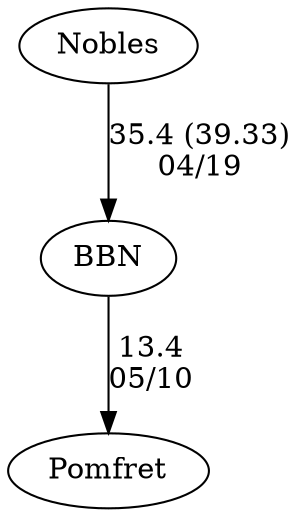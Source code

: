 digraph boys6foursBBN {Nobles [URL="boys6foursNobles.html"];Pomfret [URL="boys6foursPomfret.html"];BBN [URL="boys6foursBBN.html"];Nobles -> BBN[label="35.4 (39.33)
04/19", weight="65", tooltip="NEIRA Boys & Girls Fours,BB&N, Nobles and Groton			
Distance: 1350 Conditions: Moderate crosswind at the start growing stronger throughout the course. Comments: 5th and 6th boats often started 1-2 lengths ahead of the line. The 7th and 8th boats raced on the JV course between Northeastern and Eliot Bridge. Boys 7th/8th boats combined into an 8. Thank to Nobles and Groton for making the trip! 
Boys 7th/8th - Nobles 2:49, BB&N 3:05
Girls 8th - BB&N 3:11, Nobles 3:17
Girls 7th - 3:24.32, BB&N 3:32.06
None", URL="https://www.row2k.com/results/resultspage.cfm?UID=74320C9FA98FF40EF58ED5364AA5D062&cat=5", random="random"]; 
BBN -> Pomfret[label="13.4
05/10", weight="87", tooltip="NEIRA Boys Fours, du Pont Cup: Pomfret v. BB&N, Gunn, St. Mark's, Taft			
Distance: 1500 Conditions: Quarting Headwind ~9 mph, but occasional strong gusts up to 20 mph. Light chop in places, but the water was generally good. Winds increased as races progressed. Comments: Alternated races with girls' teams. Order of boys races: B4, B5, B6, B3, B2, B1. (Note: winds/gusts grew stronger as raced progressed.) Gunn raced down with their 1st boat racing in the B2 and their 2nd in B3. In the B2 race, Gunn's boat flipped in the last 250 meters (all okay). That delay and delays in aligning boats in headwind delayed races beginning, for boys, with B3 as much as ~20 to 30 minutes. Thanks to all for your patience. Congratulations to Pomfret Boys and Winsor Girls for winning the 2025 du Pont Cup.
None", URL="https://www.row2k.com/results/resultspage.cfm?UID=BC0E341089C0A527BA3CCC47DE8BD6C4&cat=1", random="random"]}